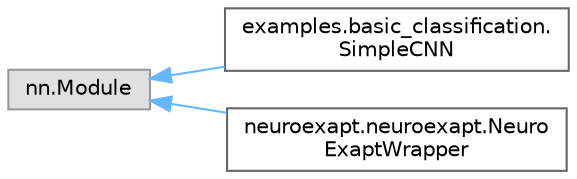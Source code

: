 digraph "Graphical Class Hierarchy"
{
 // LATEX_PDF_SIZE
  bgcolor="transparent";
  edge [fontname=Helvetica,fontsize=10,labelfontname=Helvetica,labelfontsize=10];
  node [fontname=Helvetica,fontsize=10,shape=box,height=0.2,width=0.4];
  rankdir="LR";
  Node0 [id="Node000000",label="nn.Module",height=0.2,width=0.4,color="grey60", fillcolor="#E0E0E0", style="filled",tooltip=" "];
  Node0 -> Node1 [id="edge8_Node000000_Node000001",dir="back",color="steelblue1",style="solid",tooltip=" "];
  Node1 [id="Node000001",label="examples.basic_classification.\lSimpleCNN",height=0.2,width=0.4,color="grey40", fillcolor="white", style="filled",URL="$classexamples_1_1basic__classification_1_1SimpleCNN.html",tooltip=" "];
  Node0 -> Node2 [id="edge9_Node000000_Node000002",dir="back",color="steelblue1",style="solid",tooltip=" "];
  Node2 [id="Node000002",label="neuroexapt.neuroexapt.Neuro\lExaptWrapper",height=0.2,width=0.4,color="grey40", fillcolor="white", style="filled",URL="$classneuroexapt_1_1neuroexapt_1_1NeuroExaptWrapper.html",tooltip=" "];
}
